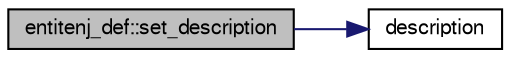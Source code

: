 digraph G
{
  bgcolor="transparent";
  edge [fontname="FreeSans",fontsize="10",labelfontname="FreeSans",labelfontsize="10"];
  node [fontname="FreeSans",fontsize="10",shape=record];
  rankdir=LR;
  Node1 [label="entitenj_def::set_description",height=0.2,width=0.4,color="black", fillcolor="grey75", style="filled" fontcolor="black"];
  Node1 -> Node2 [color="midnightblue",fontsize="10",style="solid",fontname="FreeSans"];
  Node2 [label="description",height=0.2,width=0.4,color="black",URL="$base_8inc_8php.html#ad2505a709175e73ba8054e8c965c2b98",tooltip="Formate les descriptions."];
}
